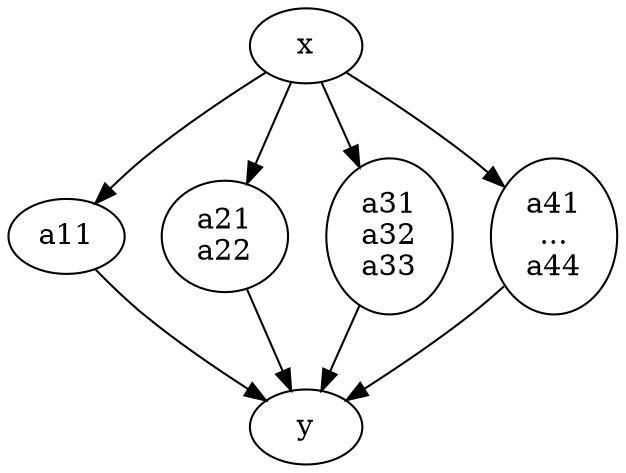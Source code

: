 digraph G {
graph [
name="chains1234-compact"
]
a11;
x;
y;
"a21
a22";
"a31
a32
a33";
"a41
...
a44" [label="a41
...
a44"];
x->a11 ;
a11->y ;
x->"a21
a22" ;
"a21
a22"->y ;
x->"a31
a32
a33" ;
"a31
a32
a33"->y ;
x->"a41
...
a44" ;
"a41
...
a44"->y ;
}
